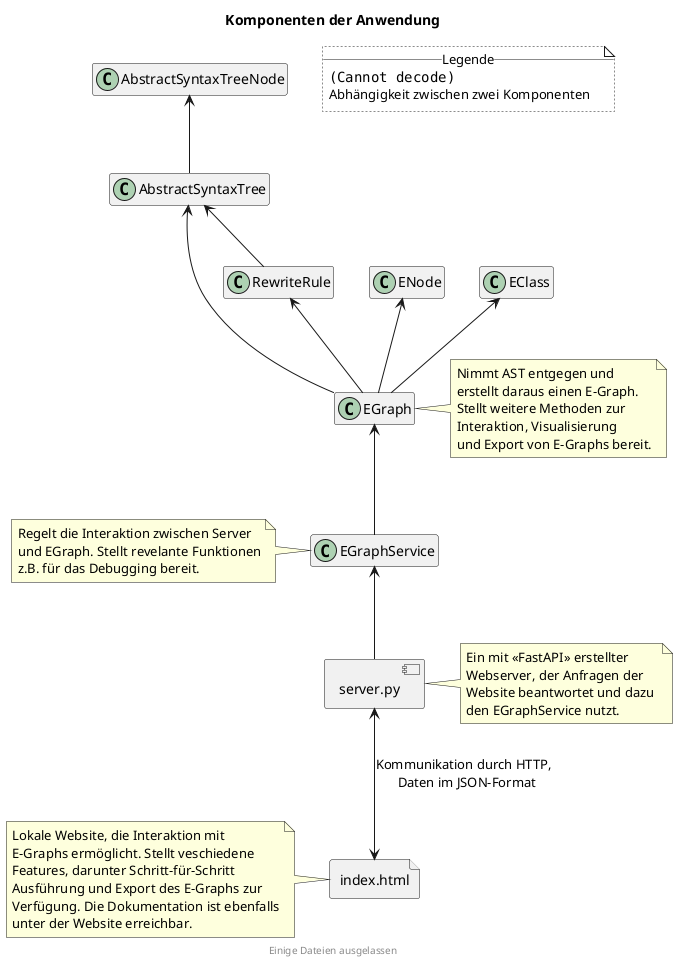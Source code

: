 @startuml components

<style>
.legende {
 LineStyle 2
}
</style>

footer Einige Dateien ausgelassen

title Komponenten der Anwendung

allowmixing

class AbstractSyntaxTreeNode
class AbstractSyntaxTree
class RewriteRule
class ENode
class EClass
class EGraph
class EGraphService
component [server.py] as server
file "index.html" as index

hide members

EGraphService<--server
EGraph<--EGraphService
AbstractSyntaxTreeNode<--AbstractSyntaxTree
AbstractSyntaxTree<--EGraph
AbstractSyntaxTree<-- RewriteRule
EClass<--EGraph
ENode<--EGraph
RewriteRule<--EGraph
server<-down->index: Kommunikation durch HTTP, \n Daten im JSON-Format

'note bottom of [AbstractSyntaxTree]
'Wandelt mathematischen Ausdruck 
'zuerst in AST um und wird dann der
'Klasse **EGraph** für die Weiterver- 
'arbeitung übergeben.
'end note

note right of [server]
Ein mit <<FastAPI>> erstellter 
Webserver, der Anfragen der 
Website beantwortet und dazu 
den EGraphService nutzt.
end note

note left of [EGraphService]
Regelt die Interaktion zwischen Server
und EGraph. Stellt revelante Funktionen
z.B. für das Debugging bereit. 
end note

note right of [EGraph]
Nimmt AST entgegen und
erstellt daraus einen E-Graph.
Stellt weitere Methoden zur
Interaktion, Visualisierung
und Export von E-Graphs bereit.
end note

note left of [index]
Lokale Website, die Interaktion mit
E-Graphs ermöglicht. Stellt veschiedene
Features, darunter Schritt-für-Schritt
Ausführung und Export des E-Graphs zur
Verfügung. Die Dokumentation ist ebenfalls
unter der Website erreichbar.
end note

note as N1 <<legende>> #white 
__Legende__
<img:arrow.png>
Abhängigkeit zwischen zwei Komponenten 
end note

@enduml